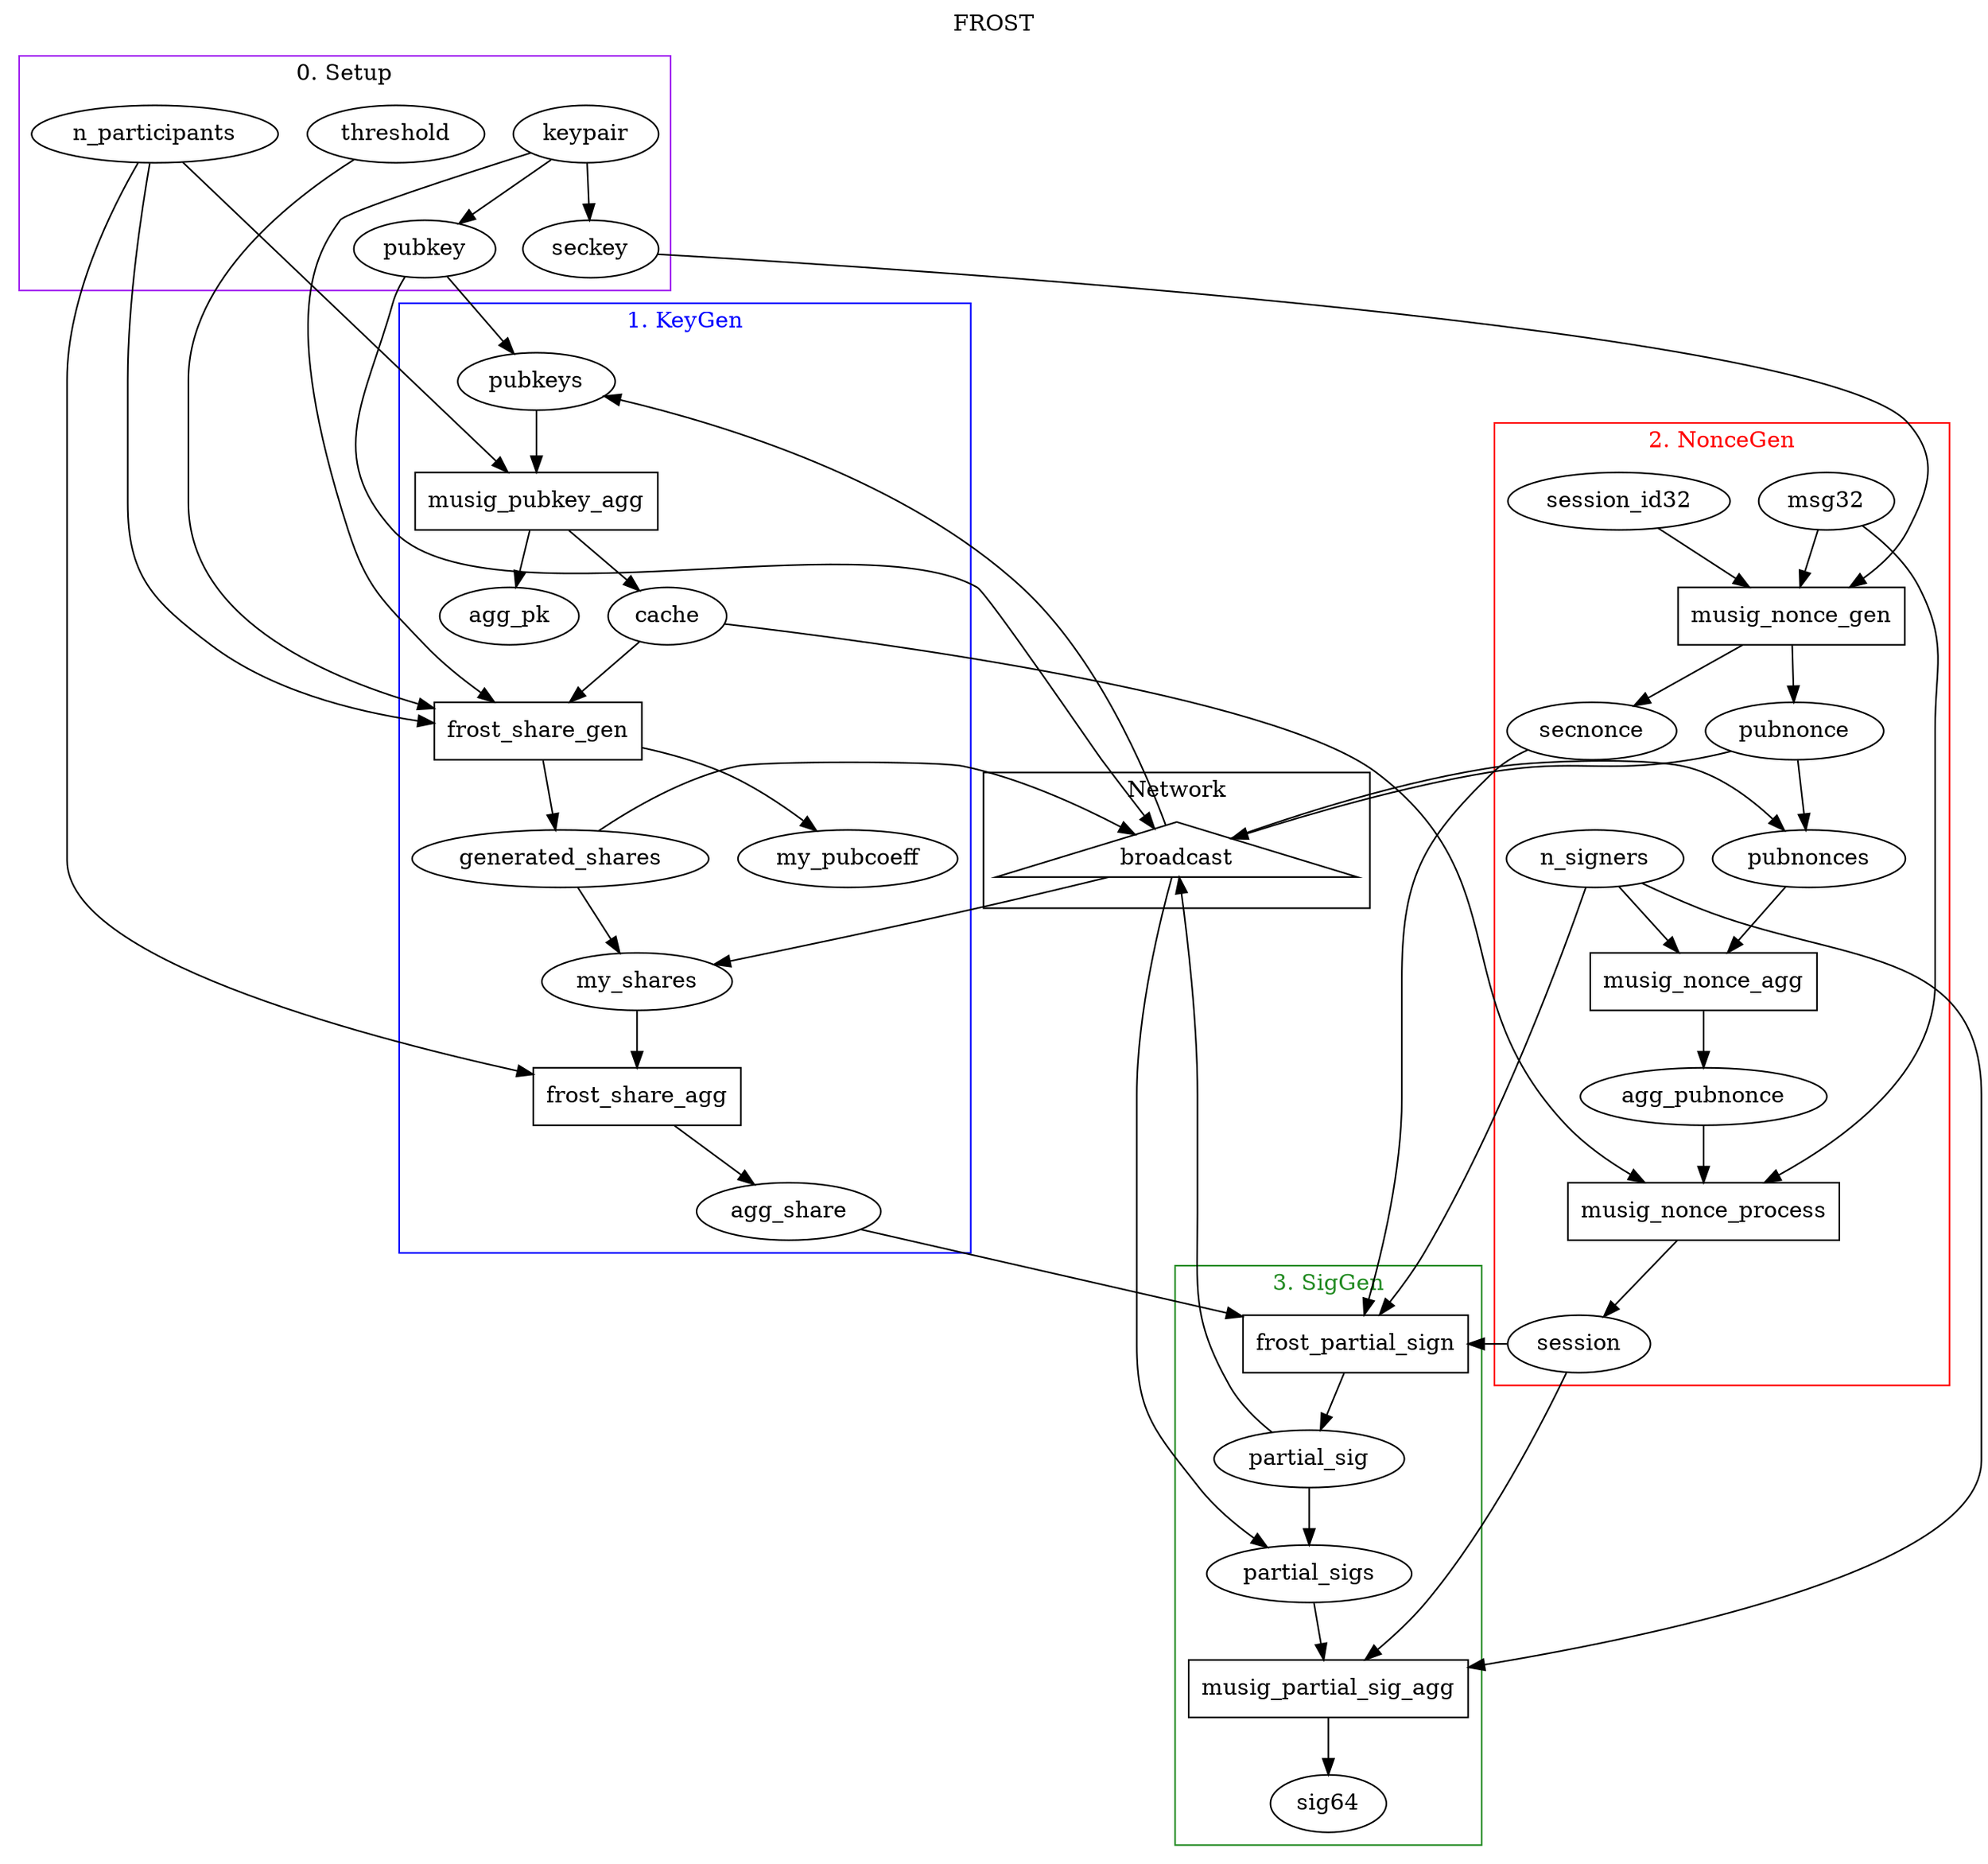 digraph G {
  dpi = 600;
  label = "FROST";
  labelloc = "t";

 broadcast
  subgraph cluster_net {
      broadcast;
      label="Network";
  }

  broadcast [shape=triangle];

 // Setup
  subgraph cluster_setup {
      // threshold; n_signers; my_index; seckey32; session_id32; msg32; p_indexes; n_participants;
      pubkey; keypair; n_participants; threshold; seckey;
      label="0. Setup";
      color=purple;
  }

  keypair -> pubkey;
  keypair -> seckey;

  // broadcast
  broadcast -> pubkeys;
  pubkey -> broadcast;
  pubkey -> pubkeys;

  // Musig2 KeyGen
  subgraph cluster_keygen {
      // keygen_init; threshold; n_participants; my_index; seckey32; combined_pk; pubcoeff; generated_shares; agg_share; counterparty_shares; my_shares; keygen_finalize; my_pubcoeff;
      agg_pk; cache; pubkeys; n_participants; musig_pubkey_agg; my_pubcoeff; frost_share_gen; generated_shares; frost_share_agg; agg_share; my_shares;
      label="1. KeyGen";
      fontcolor=blue;
      color=blue;
   }

  // musig_pubkey_agg
  musig_pubkey_agg [shape=box];

  // out
  musig_pubkey_agg -> agg_pk;
  musig_pubkey_agg -> cache;
  // in
  pubkeys -> musig_pubkey_agg;
  n_participants -> musig_pubkey_agg;

  // FROST ShareGen

  // frost_share_gen
  frost_share_gen [shape=box];

  // out
  frost_share_gen -> my_pubcoeff;
  frost_share_gen -> generated_shares;

  // in
  threshold -> frost_share_gen;
  n_participants -> frost_share_gen;
  keypair -> frost_share_gen;
  cache -> frost_share_gen;

  // broadcast
  broadcast -> my_shares;
  generated_shares -> broadcast;
  generated_shares -> my_shares;

  // frost_share_agg
  frost_share_agg [shape=box];

  // out
  frost_share_agg -> agg_share;
  // in
  my_shares -> frost_share_agg;
  n_participants -> frost_share_agg

  // Musig2 NonceGen
  subgraph cluster_noncegen {
      // sign_init; my_pubnonce; sign_session; session_id32; msg32; p_indexes; combined_pk; agg_share; partial_sign; my_partial_sig; combined_pubnonce; aggregate_partial_sigs; sig64; partial_sigs; pubnonces;
      musig_nonce_gen; secnonce; pubnonce; pubnonces; agg_pubnonce; musig_nonce_agg; musig_nonce_process; session; session_id32; msg32; n_signers;
      label="2. NonceGen";
      fontcolor=red;
      color=red;
  }

  // musig_nonce_gen
  musig_nonce_gen [shape=box];

  // out
  musig_nonce_gen -> secnonce;
  musig_nonce_gen -> pubnonce;
  // in
  session_id32 -> musig_nonce_gen;
  seckey -> musig_nonce_gen;
  msg32 -> musig_nonce_gen;

  // broadcast
  pubnonce -> broadcast;
  broadcast -> pubnonces;
  pubnonce -> pubnonces;

  // musig_nonce_agg
  musig_nonce_agg [shape=box];

  // out
  musig_nonce_agg -> agg_pubnonce;
  // in
  pubnonces -> musig_nonce_agg;
  n_signers -> musig_nonce_agg;

  // musig_nonce_process
  musig_nonce_process [shape=box];

  // out
  musig_nonce_process -> session;

  // in
  agg_pubnonce -> musig_nonce_process;
  msg32 -> musig_nonce_process;
  cache -> musig_nonce_process;

  // SigGen
  subgraph cluster_sigen {
      partial_sig; frost_partial_sign; musig_partial_sig_agg; sig64; partial_sigs;
      label="3. SigGen";
      fontcolor=forestgreen;
      color=forestgreen;
  }

  // frost_partial_sign
  frost_partial_sign [shape=box];

  // out
  frost_partial_sign -> partial_sig;
  // in
  secnonce -> frost_partial_sign;
  agg_share -> frost_partial_sign;
  session -> frost_partial_sign;
  n_signers -> frost_partial_sign;

  // broadcast
  partial_sig -> broadcast;
  partial_sig -> partial_sigs;
  broadcast -> partial_sigs;

  // musig_partial_sig_agg
  musig_partial_sig_agg [shape=box];

  // out
  musig_partial_sig_agg -> sig64;
  // in
  session -> musig_partial_sig_agg;
  partial_sigs -> musig_partial_sig_agg;
  n_signers -> musig_partial_sig_agg;
}
